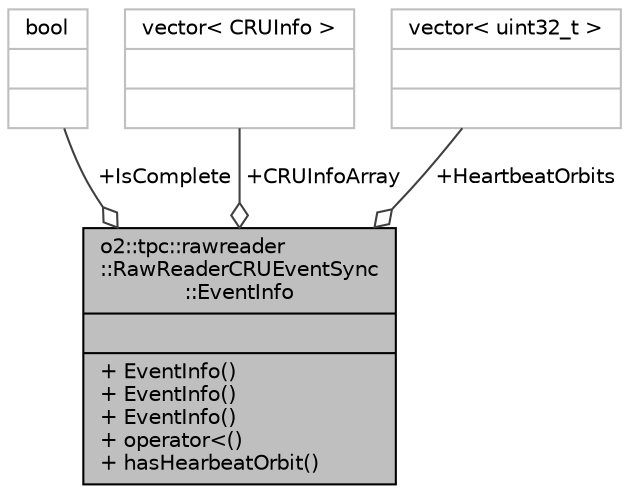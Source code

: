 digraph "o2::tpc::rawreader::RawReaderCRUEventSync::EventInfo"
{
 // INTERACTIVE_SVG=YES
  bgcolor="transparent";
  edge [fontname="Helvetica",fontsize="10",labelfontname="Helvetica",labelfontsize="10"];
  node [fontname="Helvetica",fontsize="10",shape=record];
  Node1 [label="{o2::tpc::rawreader\l::RawReaderCRUEventSync\l::EventInfo\n||+ EventInfo()\l+ EventInfo()\l+ EventInfo()\l+ operator\<()\l+ hasHearbeatOrbit()\l}",height=0.2,width=0.4,color="black", fillcolor="grey75", style="filled", fontcolor="black"];
  Node2 -> Node1 [color="grey25",fontsize="10",style="solid",label=" +IsComplete" ,arrowhead="odiamond",fontname="Helvetica"];
  Node2 [label="{bool\n||}",height=0.2,width=0.4,color="grey75"];
  Node3 -> Node1 [color="grey25",fontsize="10",style="solid",label=" +CRUInfoArray" ,arrowhead="odiamond",fontname="Helvetica"];
  Node3 [label="{vector\< CRUInfo \>\n||}",height=0.2,width=0.4,color="grey75"];
  Node4 -> Node1 [color="grey25",fontsize="10",style="solid",label=" +HeartbeatOrbits" ,arrowhead="odiamond",fontname="Helvetica"];
  Node4 [label="{vector\< uint32_t \>\n||}",height=0.2,width=0.4,color="grey75"];
}
